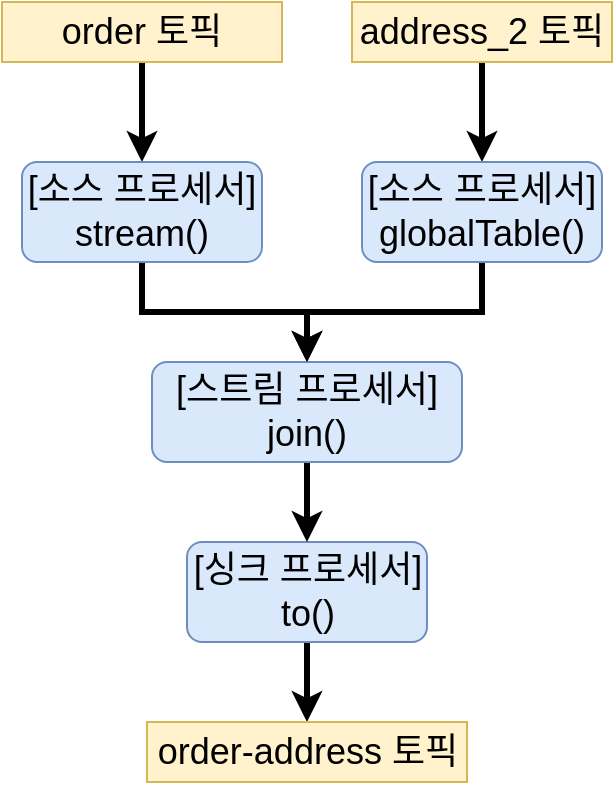 <mxfile version="20.7.4" type="github"><diagram id="yBroxvktmbOIuQ4lVF_v" name="페이지-1"><mxGraphModel dx="538" dy="1011" grid="1" gridSize="10" guides="1" tooltips="1" connect="1" arrows="1" fold="1" page="1" pageScale="1" pageWidth="827" pageHeight="1169" math="0" shadow="0"><root><mxCell id="0"/><mxCell id="1" parent="0"/><mxCell id="njsngqaN4NBIr93hJb6f-5" style="edgeStyle=orthogonalEdgeStyle;rounded=0;orthogonalLoop=1;jettySize=auto;html=1;exitX=0.5;exitY=1;exitDx=0;exitDy=0;entryX=0.5;entryY=0;entryDx=0;entryDy=0;fontSize=18;strokeWidth=3;" parent="1" source="njsngqaN4NBIr93hJb6f-1" target="njsngqaN4NBIr93hJb6f-2" edge="1"><mxGeometry relative="1" as="geometry"/></mxCell><mxCell id="njsngqaN4NBIr93hJb6f-1" value="&lt;font style=&quot;font-size: 18px;&quot;&gt;order 토픽&lt;/font&gt;" style="rounded=0;whiteSpace=wrap;html=1;fillColor=#fff2cc;strokeColor=#d6b656;" parent="1" vertex="1"><mxGeometry x="195" y="200" width="140" height="30" as="geometry"/></mxCell><mxCell id="njsngqaN4NBIr93hJb6f-6" style="edgeStyle=orthogonalEdgeStyle;rounded=0;orthogonalLoop=1;jettySize=auto;html=1;exitX=0.5;exitY=1;exitDx=0;exitDy=0;strokeWidth=3;fontSize=18;entryX=0.5;entryY=0;entryDx=0;entryDy=0;" parent="1" source="njsngqaN4NBIr93hJb6f-2" target="n7t8_uaDeEoZKUTKyP9Q-1" edge="1"><mxGeometry relative="1" as="geometry"/></mxCell><mxCell id="njsngqaN4NBIr93hJb6f-2" value="[소스 프로세서]&lt;br&gt;stream()" style="rounded=1;whiteSpace=wrap;html=1;fontSize=18;fillColor=#dae8fc;strokeColor=#6c8ebf;" parent="1" vertex="1"><mxGeometry x="205" y="280" width="120" height="50" as="geometry"/></mxCell><mxCell id="njsngqaN4NBIr93hJb6f-7" style="edgeStyle=orthogonalEdgeStyle;rounded=0;orthogonalLoop=1;jettySize=auto;html=1;exitX=0.5;exitY=1;exitDx=0;exitDy=0;entryX=0.5;entryY=0;entryDx=0;entryDy=0;strokeWidth=3;fontSize=18;" parent="1" source="njsngqaN4NBIr93hJb6f-3" target="njsngqaN4NBIr93hJb6f-4" edge="1"><mxGeometry relative="1" as="geometry"/></mxCell><mxCell id="njsngqaN4NBIr93hJb6f-3" value="[싱크 프로세서]&lt;br&gt;to()" style="rounded=1;whiteSpace=wrap;html=1;fontSize=18;fillColor=#dae8fc;strokeColor=#6c8ebf;" parent="1" vertex="1"><mxGeometry x="287.5" y="470" width="120" height="50" as="geometry"/></mxCell><mxCell id="njsngqaN4NBIr93hJb6f-4" value="&lt;font style=&quot;font-size: 18px;&quot;&gt;order-address 토픽&lt;/font&gt;" style="rounded=0;whiteSpace=wrap;html=1;fillColor=#fff2cc;strokeColor=#d6b656;" parent="1" vertex="1"><mxGeometry x="267.5" y="560" width="160" height="30" as="geometry"/></mxCell><mxCell id="n7t8_uaDeEoZKUTKyP9Q-2" style="edgeStyle=orthogonalEdgeStyle;rounded=0;orthogonalLoop=1;jettySize=auto;html=1;exitX=0.5;exitY=1;exitDx=0;exitDy=0;entryX=0.5;entryY=0;entryDx=0;entryDy=0;strokeWidth=3;" parent="1" source="n7t8_uaDeEoZKUTKyP9Q-1" target="njsngqaN4NBIr93hJb6f-3" edge="1"><mxGeometry relative="1" as="geometry"/></mxCell><mxCell id="n7t8_uaDeEoZKUTKyP9Q-1" value="[스트림 프로세서]&lt;br&gt;join()" style="rounded=1;whiteSpace=wrap;html=1;fontSize=18;fillColor=#dae8fc;strokeColor=#6c8ebf;" parent="1" vertex="1"><mxGeometry x="270" y="380" width="155" height="50" as="geometry"/></mxCell><mxCell id="kBO8JYwr2JAYxz3RJ3LD-3" style="edgeStyle=orthogonalEdgeStyle;rounded=0;orthogonalLoop=1;jettySize=auto;html=1;exitX=0.5;exitY=1;exitDx=0;exitDy=0;entryX=0.5;entryY=0;entryDx=0;entryDy=0;strokeWidth=3;" parent="1" source="kBO8JYwr2JAYxz3RJ3LD-1" target="kBO8JYwr2JAYxz3RJ3LD-2" edge="1"><mxGeometry relative="1" as="geometry"/></mxCell><mxCell id="kBO8JYwr2JAYxz3RJ3LD-1" value="&lt;font style=&quot;font-size: 18px;&quot;&gt;address_2 토픽&lt;/font&gt;" style="rounded=0;whiteSpace=wrap;html=1;fillColor=#fff2cc;strokeColor=#d6b656;" parent="1" vertex="1"><mxGeometry x="370" y="200" width="130" height="30" as="geometry"/></mxCell><mxCell id="kBO8JYwr2JAYxz3RJ3LD-4" style="edgeStyle=orthogonalEdgeStyle;rounded=0;orthogonalLoop=1;jettySize=auto;html=1;exitX=0.5;exitY=1;exitDx=0;exitDy=0;entryX=0.5;entryY=0;entryDx=0;entryDy=0;strokeWidth=3;" parent="1" source="kBO8JYwr2JAYxz3RJ3LD-2" target="n7t8_uaDeEoZKUTKyP9Q-1" edge="1"><mxGeometry relative="1" as="geometry"/></mxCell><mxCell id="kBO8JYwr2JAYxz3RJ3LD-2" value="[소스 프로세서]&lt;br&gt;globalTable()" style="rounded=1;whiteSpace=wrap;html=1;fontSize=18;fillColor=#dae8fc;strokeColor=#6c8ebf;" parent="1" vertex="1"><mxGeometry x="375" y="280" width="120" height="50" as="geometry"/></mxCell></root></mxGraphModel></diagram></mxfile>